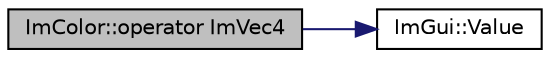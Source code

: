 digraph "ImColor::operator ImVec4"
{
 // LATEX_PDF_SIZE
  edge [fontname="Helvetica",fontsize="10",labelfontname="Helvetica",labelfontsize="10"];
  node [fontname="Helvetica",fontsize="10",shape=record];
  rankdir="LR";
  Node1 [label="ImColor::operator ImVec4",height=0.2,width=0.4,color="black", fillcolor="grey75", style="filled", fontcolor="black",tooltip=" "];
  Node1 -> Node2 [color="midnightblue",fontsize="10",style="solid",fontname="Helvetica"];
  Node2 [label="ImGui::Value",height=0.2,width=0.4,color="black", fillcolor="white", style="filled",URL="$namespace_im_gui.html#a98bd3e5c58a35028f7ddedc38156d4db",tooltip=" "];
}
